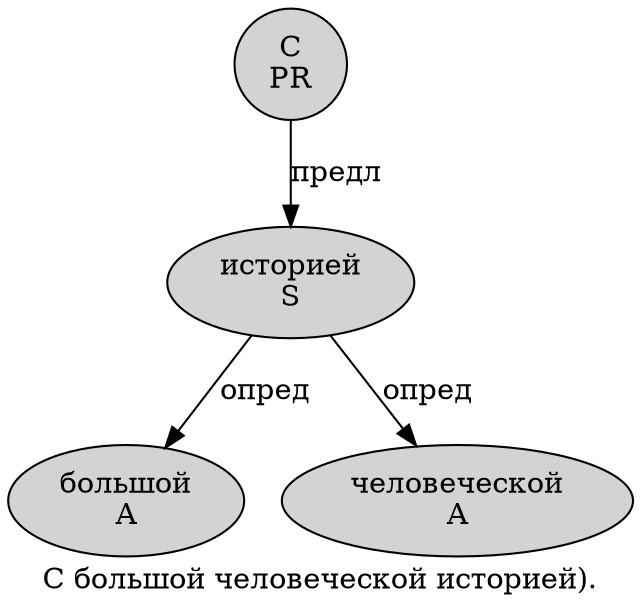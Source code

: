 digraph SENTENCE_971 {
	graph [label="С большой человеческой историей)."]
	node [style=filled]
		0 [label="С
PR" color="" fillcolor=lightgray penwidth=1 shape=ellipse]
		1 [label="большой
A" color="" fillcolor=lightgray penwidth=1 shape=ellipse]
		2 [label="человеческой
A" color="" fillcolor=lightgray penwidth=1 shape=ellipse]
		3 [label="историей
S" color="" fillcolor=lightgray penwidth=1 shape=ellipse]
			0 -> 3 [label="предл"]
			3 -> 1 [label="опред"]
			3 -> 2 [label="опред"]
}